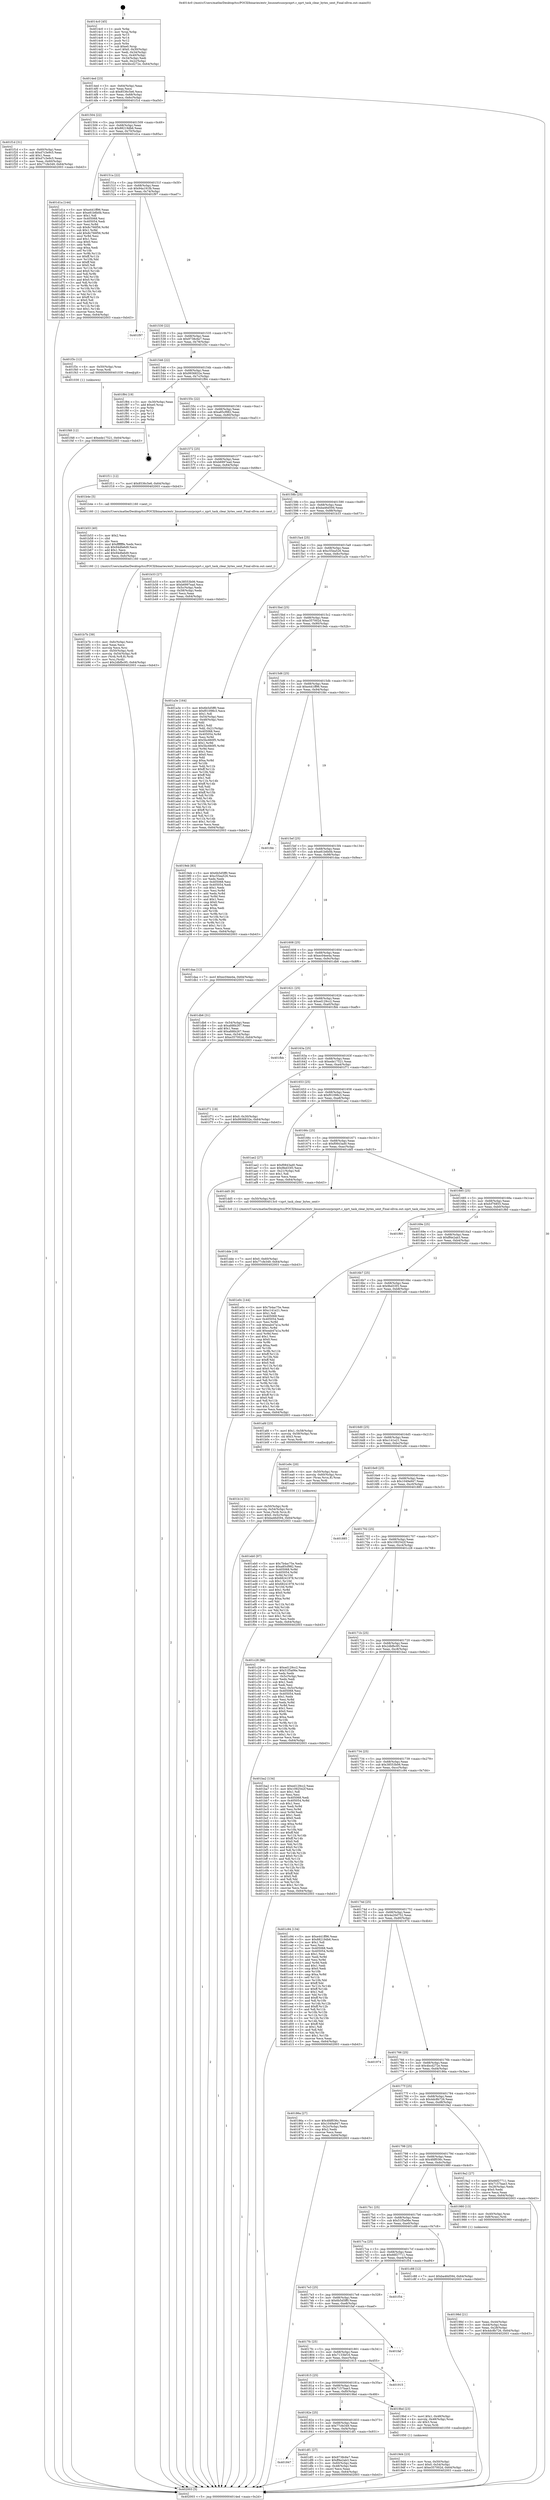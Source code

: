 digraph "0x4014c0" {
  label = "0x4014c0 (/mnt/c/Users/mathe/Desktop/tcc/POCII/binaries/extr_linuxnetsunrpcxprt.c_xprt_task_clear_bytes_sent_Final-ollvm.out::main(0))"
  labelloc = "t"
  node[shape=record]

  Entry [label="",width=0.3,height=0.3,shape=circle,fillcolor=black,style=filled]
  "0x4014ed" [label="{
     0x4014ed [23]\l
     | [instrs]\l
     &nbsp;&nbsp;0x4014ed \<+3\>: mov -0x64(%rbp),%eax\l
     &nbsp;&nbsp;0x4014f0 \<+2\>: mov %eax,%ecx\l
     &nbsp;&nbsp;0x4014f2 \<+6\>: sub $0x8536c5e6,%ecx\l
     &nbsp;&nbsp;0x4014f8 \<+3\>: mov %eax,-0x68(%rbp)\l
     &nbsp;&nbsp;0x4014fb \<+3\>: mov %ecx,-0x6c(%rbp)\l
     &nbsp;&nbsp;0x4014fe \<+6\>: je 0000000000401f1d \<main+0xa5d\>\l
  }"]
  "0x401f1d" [label="{
     0x401f1d [31]\l
     | [instrs]\l
     &nbsp;&nbsp;0x401f1d \<+3\>: mov -0x60(%rbp),%eax\l
     &nbsp;&nbsp;0x401f20 \<+5\>: sub $0xd7c3e9c5,%eax\l
     &nbsp;&nbsp;0x401f25 \<+3\>: add $0x1,%eax\l
     &nbsp;&nbsp;0x401f28 \<+5\>: add $0xd7c3e9c5,%eax\l
     &nbsp;&nbsp;0x401f2d \<+3\>: mov %eax,-0x60(%rbp)\l
     &nbsp;&nbsp;0x401f30 \<+7\>: movl $0x77cfe349,-0x64(%rbp)\l
     &nbsp;&nbsp;0x401f37 \<+5\>: jmp 0000000000402003 \<main+0xb43\>\l
  }"]
  "0x401504" [label="{
     0x401504 [22]\l
     | [instrs]\l
     &nbsp;&nbsp;0x401504 \<+5\>: jmp 0000000000401509 \<main+0x49\>\l
     &nbsp;&nbsp;0x401509 \<+3\>: mov -0x68(%rbp),%eax\l
     &nbsp;&nbsp;0x40150c \<+5\>: sub $0x88219db6,%eax\l
     &nbsp;&nbsp;0x401511 \<+3\>: mov %eax,-0x70(%rbp)\l
     &nbsp;&nbsp;0x401514 \<+6\>: je 0000000000401d1a \<main+0x85a\>\l
  }"]
  Exit [label="",width=0.3,height=0.3,shape=circle,fillcolor=black,style=filled,peripheries=2]
  "0x401d1a" [label="{
     0x401d1a [144]\l
     | [instrs]\l
     &nbsp;&nbsp;0x401d1a \<+5\>: mov $0xe441ff96,%eax\l
     &nbsp;&nbsp;0x401d1f \<+5\>: mov $0xe81b6b0b,%ecx\l
     &nbsp;&nbsp;0x401d24 \<+2\>: mov $0x1,%dl\l
     &nbsp;&nbsp;0x401d26 \<+7\>: mov 0x405068,%esi\l
     &nbsp;&nbsp;0x401d2d \<+7\>: mov 0x405054,%edi\l
     &nbsp;&nbsp;0x401d34 \<+3\>: mov %esi,%r8d\l
     &nbsp;&nbsp;0x401d37 \<+7\>: sub $0x8c766f56,%r8d\l
     &nbsp;&nbsp;0x401d3e \<+4\>: sub $0x1,%r8d\l
     &nbsp;&nbsp;0x401d42 \<+7\>: add $0x8c766f56,%r8d\l
     &nbsp;&nbsp;0x401d49 \<+4\>: imul %r8d,%esi\l
     &nbsp;&nbsp;0x401d4d \<+3\>: and $0x1,%esi\l
     &nbsp;&nbsp;0x401d50 \<+3\>: cmp $0x0,%esi\l
     &nbsp;&nbsp;0x401d53 \<+4\>: sete %r9b\l
     &nbsp;&nbsp;0x401d57 \<+3\>: cmp $0xa,%edi\l
     &nbsp;&nbsp;0x401d5a \<+4\>: setl %r10b\l
     &nbsp;&nbsp;0x401d5e \<+3\>: mov %r9b,%r11b\l
     &nbsp;&nbsp;0x401d61 \<+4\>: xor $0xff,%r11b\l
     &nbsp;&nbsp;0x401d65 \<+3\>: mov %r10b,%bl\l
     &nbsp;&nbsp;0x401d68 \<+3\>: xor $0xff,%bl\l
     &nbsp;&nbsp;0x401d6b \<+3\>: xor $0x0,%dl\l
     &nbsp;&nbsp;0x401d6e \<+3\>: mov %r11b,%r14b\l
     &nbsp;&nbsp;0x401d71 \<+4\>: and $0x0,%r14b\l
     &nbsp;&nbsp;0x401d75 \<+3\>: and %dl,%r9b\l
     &nbsp;&nbsp;0x401d78 \<+3\>: mov %bl,%r15b\l
     &nbsp;&nbsp;0x401d7b \<+4\>: and $0x0,%r15b\l
     &nbsp;&nbsp;0x401d7f \<+3\>: and %dl,%r10b\l
     &nbsp;&nbsp;0x401d82 \<+3\>: or %r9b,%r14b\l
     &nbsp;&nbsp;0x401d85 \<+3\>: or %r10b,%r15b\l
     &nbsp;&nbsp;0x401d88 \<+3\>: xor %r15b,%r14b\l
     &nbsp;&nbsp;0x401d8b \<+3\>: or %bl,%r11b\l
     &nbsp;&nbsp;0x401d8e \<+4\>: xor $0xff,%r11b\l
     &nbsp;&nbsp;0x401d92 \<+3\>: or $0x0,%dl\l
     &nbsp;&nbsp;0x401d95 \<+3\>: and %dl,%r11b\l
     &nbsp;&nbsp;0x401d98 \<+3\>: or %r11b,%r14b\l
     &nbsp;&nbsp;0x401d9b \<+4\>: test $0x1,%r14b\l
     &nbsp;&nbsp;0x401d9f \<+3\>: cmovne %ecx,%eax\l
     &nbsp;&nbsp;0x401da2 \<+3\>: mov %eax,-0x64(%rbp)\l
     &nbsp;&nbsp;0x401da5 \<+5\>: jmp 0000000000402003 \<main+0xb43\>\l
  }"]
  "0x40151a" [label="{
     0x40151a [22]\l
     | [instrs]\l
     &nbsp;&nbsp;0x40151a \<+5\>: jmp 000000000040151f \<main+0x5f\>\l
     &nbsp;&nbsp;0x40151f \<+3\>: mov -0x68(%rbp),%eax\l
     &nbsp;&nbsp;0x401522 \<+5\>: sub $0x94a191fb,%eax\l
     &nbsp;&nbsp;0x401527 \<+3\>: mov %eax,-0x74(%rbp)\l
     &nbsp;&nbsp;0x40152a \<+6\>: je 0000000000401f97 \<main+0xad7\>\l
  }"]
  "0x401f48" [label="{
     0x401f48 [12]\l
     | [instrs]\l
     &nbsp;&nbsp;0x401f48 \<+7\>: movl $0xede17521,-0x64(%rbp)\l
     &nbsp;&nbsp;0x401f4f \<+5\>: jmp 0000000000402003 \<main+0xb43\>\l
  }"]
  "0x401f97" [label="{
     0x401f97\l
  }", style=dashed]
  "0x401530" [label="{
     0x401530 [22]\l
     | [instrs]\l
     &nbsp;&nbsp;0x401530 \<+5\>: jmp 0000000000401535 \<main+0x75\>\l
     &nbsp;&nbsp;0x401535 \<+3\>: mov -0x68(%rbp),%eax\l
     &nbsp;&nbsp;0x401538 \<+5\>: sub $0x9738c6e7,%eax\l
     &nbsp;&nbsp;0x40153d \<+3\>: mov %eax,-0x78(%rbp)\l
     &nbsp;&nbsp;0x401540 \<+6\>: je 0000000000401f3c \<main+0xa7c\>\l
  }"]
  "0x401eb0" [label="{
     0x401eb0 [97]\l
     | [instrs]\l
     &nbsp;&nbsp;0x401eb0 \<+5\>: mov $0x7b4ac75e,%edx\l
     &nbsp;&nbsp;0x401eb5 \<+5\>: mov $0xa85cf982,%esi\l
     &nbsp;&nbsp;0x401eba \<+8\>: mov 0x405068,%r8d\l
     &nbsp;&nbsp;0x401ec2 \<+8\>: mov 0x405054,%r9d\l
     &nbsp;&nbsp;0x401eca \<+3\>: mov %r8d,%r10d\l
     &nbsp;&nbsp;0x401ecd \<+7\>: sub $0x68241978,%r10d\l
     &nbsp;&nbsp;0x401ed4 \<+4\>: sub $0x1,%r10d\l
     &nbsp;&nbsp;0x401ed8 \<+7\>: add $0x68241978,%r10d\l
     &nbsp;&nbsp;0x401edf \<+4\>: imul %r10d,%r8d\l
     &nbsp;&nbsp;0x401ee3 \<+4\>: and $0x1,%r8d\l
     &nbsp;&nbsp;0x401ee7 \<+4\>: cmp $0x0,%r8d\l
     &nbsp;&nbsp;0x401eeb \<+4\>: sete %r11b\l
     &nbsp;&nbsp;0x401eef \<+4\>: cmp $0xa,%r9d\l
     &nbsp;&nbsp;0x401ef3 \<+3\>: setl %bl\l
     &nbsp;&nbsp;0x401ef6 \<+3\>: mov %r11b,%r14b\l
     &nbsp;&nbsp;0x401ef9 \<+3\>: and %bl,%r14b\l
     &nbsp;&nbsp;0x401efc \<+3\>: xor %bl,%r11b\l
     &nbsp;&nbsp;0x401eff \<+3\>: or %r11b,%r14b\l
     &nbsp;&nbsp;0x401f02 \<+4\>: test $0x1,%r14b\l
     &nbsp;&nbsp;0x401f06 \<+3\>: cmovne %esi,%edx\l
     &nbsp;&nbsp;0x401f09 \<+3\>: mov %edx,-0x64(%rbp)\l
     &nbsp;&nbsp;0x401f0c \<+5\>: jmp 0000000000402003 \<main+0xb43\>\l
  }"]
  "0x401f3c" [label="{
     0x401f3c [12]\l
     | [instrs]\l
     &nbsp;&nbsp;0x401f3c \<+4\>: mov -0x50(%rbp),%rax\l
     &nbsp;&nbsp;0x401f40 \<+3\>: mov %rax,%rdi\l
     &nbsp;&nbsp;0x401f43 \<+5\>: call 0000000000401030 \<free@plt\>\l
     | [calls]\l
     &nbsp;&nbsp;0x401030 \{1\} (unknown)\l
  }"]
  "0x401546" [label="{
     0x401546 [22]\l
     | [instrs]\l
     &nbsp;&nbsp;0x401546 \<+5\>: jmp 000000000040154b \<main+0x8b\>\l
     &nbsp;&nbsp;0x40154b \<+3\>: mov -0x68(%rbp),%eax\l
     &nbsp;&nbsp;0x40154e \<+5\>: sub $0x9936832e,%eax\l
     &nbsp;&nbsp;0x401553 \<+3\>: mov %eax,-0x7c(%rbp)\l
     &nbsp;&nbsp;0x401556 \<+6\>: je 0000000000401f84 \<main+0xac4\>\l
  }"]
  "0x401847" [label="{
     0x401847\l
  }", style=dashed]
  "0x401f84" [label="{
     0x401f84 [19]\l
     | [instrs]\l
     &nbsp;&nbsp;0x401f84 \<+3\>: mov -0x30(%rbp),%eax\l
     &nbsp;&nbsp;0x401f87 \<+7\>: add $0xe0,%rsp\l
     &nbsp;&nbsp;0x401f8e \<+1\>: pop %rbx\l
     &nbsp;&nbsp;0x401f8f \<+2\>: pop %r12\l
     &nbsp;&nbsp;0x401f91 \<+2\>: pop %r14\l
     &nbsp;&nbsp;0x401f93 \<+2\>: pop %r15\l
     &nbsp;&nbsp;0x401f95 \<+1\>: pop %rbp\l
     &nbsp;&nbsp;0x401f96 \<+1\>: ret\l
  }"]
  "0x40155c" [label="{
     0x40155c [22]\l
     | [instrs]\l
     &nbsp;&nbsp;0x40155c \<+5\>: jmp 0000000000401561 \<main+0xa1\>\l
     &nbsp;&nbsp;0x401561 \<+3\>: mov -0x68(%rbp),%eax\l
     &nbsp;&nbsp;0x401564 \<+5\>: sub $0xa85cf982,%eax\l
     &nbsp;&nbsp;0x401569 \<+3\>: mov %eax,-0x80(%rbp)\l
     &nbsp;&nbsp;0x40156c \<+6\>: je 0000000000401f11 \<main+0xa51\>\l
  }"]
  "0x401df1" [label="{
     0x401df1 [27]\l
     | [instrs]\l
     &nbsp;&nbsp;0x401df1 \<+5\>: mov $0x9738c6e7,%eax\l
     &nbsp;&nbsp;0x401df6 \<+5\>: mov $0xff4e2ab3,%ecx\l
     &nbsp;&nbsp;0x401dfb \<+3\>: mov -0x60(%rbp),%edx\l
     &nbsp;&nbsp;0x401dfe \<+3\>: cmp -0x48(%rbp),%edx\l
     &nbsp;&nbsp;0x401e01 \<+3\>: cmovl %ecx,%eax\l
     &nbsp;&nbsp;0x401e04 \<+3\>: mov %eax,-0x64(%rbp)\l
     &nbsp;&nbsp;0x401e07 \<+5\>: jmp 0000000000402003 \<main+0xb43\>\l
  }"]
  "0x401f11" [label="{
     0x401f11 [12]\l
     | [instrs]\l
     &nbsp;&nbsp;0x401f11 \<+7\>: movl $0x8536c5e6,-0x64(%rbp)\l
     &nbsp;&nbsp;0x401f18 \<+5\>: jmp 0000000000402003 \<main+0xb43\>\l
  }"]
  "0x401572" [label="{
     0x401572 [25]\l
     | [instrs]\l
     &nbsp;&nbsp;0x401572 \<+5\>: jmp 0000000000401577 \<main+0xb7\>\l
     &nbsp;&nbsp;0x401577 \<+3\>: mov -0x68(%rbp),%eax\l
     &nbsp;&nbsp;0x40157a \<+5\>: sub $0xb6997ead,%eax\l
     &nbsp;&nbsp;0x40157f \<+6\>: mov %eax,-0x84(%rbp)\l
     &nbsp;&nbsp;0x401585 \<+6\>: je 0000000000401b4e \<main+0x68e\>\l
  }"]
  "0x401dde" [label="{
     0x401dde [19]\l
     | [instrs]\l
     &nbsp;&nbsp;0x401dde \<+7\>: movl $0x0,-0x60(%rbp)\l
     &nbsp;&nbsp;0x401de5 \<+7\>: movl $0x77cfe349,-0x64(%rbp)\l
     &nbsp;&nbsp;0x401dec \<+5\>: jmp 0000000000402003 \<main+0xb43\>\l
  }"]
  "0x401b4e" [label="{
     0x401b4e [5]\l
     | [instrs]\l
     &nbsp;&nbsp;0x401b4e \<+5\>: call 0000000000401160 \<next_i\>\l
     | [calls]\l
     &nbsp;&nbsp;0x401160 \{1\} (/mnt/c/Users/mathe/Desktop/tcc/POCII/binaries/extr_linuxnetsunrpcxprt.c_xprt_task_clear_bytes_sent_Final-ollvm.out::next_i)\l
  }"]
  "0x40158b" [label="{
     0x40158b [25]\l
     | [instrs]\l
     &nbsp;&nbsp;0x40158b \<+5\>: jmp 0000000000401590 \<main+0xd0\>\l
     &nbsp;&nbsp;0x401590 \<+3\>: mov -0x68(%rbp),%eax\l
     &nbsp;&nbsp;0x401593 \<+5\>: sub $0xba46d594,%eax\l
     &nbsp;&nbsp;0x401598 \<+6\>: mov %eax,-0x88(%rbp)\l
     &nbsp;&nbsp;0x40159e \<+6\>: je 0000000000401b33 \<main+0x673\>\l
  }"]
  "0x401b7b" [label="{
     0x401b7b [39]\l
     | [instrs]\l
     &nbsp;&nbsp;0x401b7b \<+6\>: mov -0xfc(%rbp),%ecx\l
     &nbsp;&nbsp;0x401b81 \<+3\>: imul %eax,%ecx\l
     &nbsp;&nbsp;0x401b84 \<+3\>: movslq %ecx,%rsi\l
     &nbsp;&nbsp;0x401b87 \<+4\>: mov -0x50(%rbp),%rdi\l
     &nbsp;&nbsp;0x401b8b \<+4\>: movslq -0x54(%rbp),%r8\l
     &nbsp;&nbsp;0x401b8f \<+4\>: mov (%rdi,%r8,8),%rdi\l
     &nbsp;&nbsp;0x401b93 \<+3\>: mov %rsi,(%rdi)\l
     &nbsp;&nbsp;0x401b96 \<+7\>: movl $0x2dbfbc95,-0x64(%rbp)\l
     &nbsp;&nbsp;0x401b9d \<+5\>: jmp 0000000000402003 \<main+0xb43\>\l
  }"]
  "0x401b33" [label="{
     0x401b33 [27]\l
     | [instrs]\l
     &nbsp;&nbsp;0x401b33 \<+5\>: mov $0x38553b06,%eax\l
     &nbsp;&nbsp;0x401b38 \<+5\>: mov $0xb6997ead,%ecx\l
     &nbsp;&nbsp;0x401b3d \<+3\>: mov -0x5c(%rbp),%edx\l
     &nbsp;&nbsp;0x401b40 \<+3\>: cmp -0x58(%rbp),%edx\l
     &nbsp;&nbsp;0x401b43 \<+3\>: cmovl %ecx,%eax\l
     &nbsp;&nbsp;0x401b46 \<+3\>: mov %eax,-0x64(%rbp)\l
     &nbsp;&nbsp;0x401b49 \<+5\>: jmp 0000000000402003 \<main+0xb43\>\l
  }"]
  "0x4015a4" [label="{
     0x4015a4 [25]\l
     | [instrs]\l
     &nbsp;&nbsp;0x4015a4 \<+5\>: jmp 00000000004015a9 \<main+0xe9\>\l
     &nbsp;&nbsp;0x4015a9 \<+3\>: mov -0x68(%rbp),%eax\l
     &nbsp;&nbsp;0x4015ac \<+5\>: sub $0xc55ea526,%eax\l
     &nbsp;&nbsp;0x4015b1 \<+6\>: mov %eax,-0x8c(%rbp)\l
     &nbsp;&nbsp;0x4015b7 \<+6\>: je 0000000000401a3e \<main+0x57e\>\l
  }"]
  "0x401b53" [label="{
     0x401b53 [40]\l
     | [instrs]\l
     &nbsp;&nbsp;0x401b53 \<+5\>: mov $0x2,%ecx\l
     &nbsp;&nbsp;0x401b58 \<+1\>: cltd\l
     &nbsp;&nbsp;0x401b59 \<+2\>: idiv %ecx\l
     &nbsp;&nbsp;0x401b5b \<+6\>: imul $0xfffffffe,%edx,%ecx\l
     &nbsp;&nbsp;0x401b61 \<+6\>: sub $0x94dfa6d9,%ecx\l
     &nbsp;&nbsp;0x401b67 \<+3\>: add $0x1,%ecx\l
     &nbsp;&nbsp;0x401b6a \<+6\>: add $0x94dfa6d9,%ecx\l
     &nbsp;&nbsp;0x401b70 \<+6\>: mov %ecx,-0xfc(%rbp)\l
     &nbsp;&nbsp;0x401b76 \<+5\>: call 0000000000401160 \<next_i\>\l
     | [calls]\l
     &nbsp;&nbsp;0x401160 \{1\} (/mnt/c/Users/mathe/Desktop/tcc/POCII/binaries/extr_linuxnetsunrpcxprt.c_xprt_task_clear_bytes_sent_Final-ollvm.out::next_i)\l
  }"]
  "0x401a3e" [label="{
     0x401a3e [164]\l
     | [instrs]\l
     &nbsp;&nbsp;0x401a3e \<+5\>: mov $0x6b5d5ff0,%eax\l
     &nbsp;&nbsp;0x401a43 \<+5\>: mov $0xf01098c3,%ecx\l
     &nbsp;&nbsp;0x401a48 \<+2\>: mov $0x1,%dl\l
     &nbsp;&nbsp;0x401a4a \<+3\>: mov -0x54(%rbp),%esi\l
     &nbsp;&nbsp;0x401a4d \<+3\>: cmp -0x48(%rbp),%esi\l
     &nbsp;&nbsp;0x401a50 \<+4\>: setl %dil\l
     &nbsp;&nbsp;0x401a54 \<+4\>: and $0x1,%dil\l
     &nbsp;&nbsp;0x401a58 \<+4\>: mov %dil,-0x21(%rbp)\l
     &nbsp;&nbsp;0x401a5c \<+7\>: mov 0x405068,%esi\l
     &nbsp;&nbsp;0x401a63 \<+8\>: mov 0x405054,%r8d\l
     &nbsp;&nbsp;0x401a6b \<+3\>: mov %esi,%r9d\l
     &nbsp;&nbsp;0x401a6e \<+7\>: add $0x5bc660f5,%r9d\l
     &nbsp;&nbsp;0x401a75 \<+4\>: sub $0x1,%r9d\l
     &nbsp;&nbsp;0x401a79 \<+7\>: sub $0x5bc660f5,%r9d\l
     &nbsp;&nbsp;0x401a80 \<+4\>: imul %r9d,%esi\l
     &nbsp;&nbsp;0x401a84 \<+3\>: and $0x1,%esi\l
     &nbsp;&nbsp;0x401a87 \<+3\>: cmp $0x0,%esi\l
     &nbsp;&nbsp;0x401a8a \<+4\>: sete %dil\l
     &nbsp;&nbsp;0x401a8e \<+4\>: cmp $0xa,%r8d\l
     &nbsp;&nbsp;0x401a92 \<+4\>: setl %r10b\l
     &nbsp;&nbsp;0x401a96 \<+3\>: mov %dil,%r11b\l
     &nbsp;&nbsp;0x401a99 \<+4\>: xor $0xff,%r11b\l
     &nbsp;&nbsp;0x401a9d \<+3\>: mov %r10b,%bl\l
     &nbsp;&nbsp;0x401aa0 \<+3\>: xor $0xff,%bl\l
     &nbsp;&nbsp;0x401aa3 \<+3\>: xor $0x1,%dl\l
     &nbsp;&nbsp;0x401aa6 \<+3\>: mov %r11b,%r14b\l
     &nbsp;&nbsp;0x401aa9 \<+4\>: and $0xff,%r14b\l
     &nbsp;&nbsp;0x401aad \<+3\>: and %dl,%dil\l
     &nbsp;&nbsp;0x401ab0 \<+3\>: mov %bl,%r15b\l
     &nbsp;&nbsp;0x401ab3 \<+4\>: and $0xff,%r15b\l
     &nbsp;&nbsp;0x401ab7 \<+3\>: and %dl,%r10b\l
     &nbsp;&nbsp;0x401aba \<+3\>: or %dil,%r14b\l
     &nbsp;&nbsp;0x401abd \<+3\>: or %r10b,%r15b\l
     &nbsp;&nbsp;0x401ac0 \<+3\>: xor %r15b,%r14b\l
     &nbsp;&nbsp;0x401ac3 \<+3\>: or %bl,%r11b\l
     &nbsp;&nbsp;0x401ac6 \<+4\>: xor $0xff,%r11b\l
     &nbsp;&nbsp;0x401aca \<+3\>: or $0x1,%dl\l
     &nbsp;&nbsp;0x401acd \<+3\>: and %dl,%r11b\l
     &nbsp;&nbsp;0x401ad0 \<+3\>: or %r11b,%r14b\l
     &nbsp;&nbsp;0x401ad3 \<+4\>: test $0x1,%r14b\l
     &nbsp;&nbsp;0x401ad7 \<+3\>: cmovne %ecx,%eax\l
     &nbsp;&nbsp;0x401ada \<+3\>: mov %eax,-0x64(%rbp)\l
     &nbsp;&nbsp;0x401add \<+5\>: jmp 0000000000402003 \<main+0xb43\>\l
  }"]
  "0x4015bd" [label="{
     0x4015bd [25]\l
     | [instrs]\l
     &nbsp;&nbsp;0x4015bd \<+5\>: jmp 00000000004015c2 \<main+0x102\>\l
     &nbsp;&nbsp;0x4015c2 \<+3\>: mov -0x68(%rbp),%eax\l
     &nbsp;&nbsp;0x4015c5 \<+5\>: sub $0xe357002d,%eax\l
     &nbsp;&nbsp;0x4015ca \<+6\>: mov %eax,-0x90(%rbp)\l
     &nbsp;&nbsp;0x4015d0 \<+6\>: je 00000000004019eb \<main+0x52b\>\l
  }"]
  "0x401b14" [label="{
     0x401b14 [31]\l
     | [instrs]\l
     &nbsp;&nbsp;0x401b14 \<+4\>: mov -0x50(%rbp),%rdi\l
     &nbsp;&nbsp;0x401b18 \<+4\>: movslq -0x54(%rbp),%rcx\l
     &nbsp;&nbsp;0x401b1c \<+4\>: mov %rax,(%rdi,%rcx,8)\l
     &nbsp;&nbsp;0x401b20 \<+7\>: movl $0x0,-0x5c(%rbp)\l
     &nbsp;&nbsp;0x401b27 \<+7\>: movl $0xba46d594,-0x64(%rbp)\l
     &nbsp;&nbsp;0x401b2e \<+5\>: jmp 0000000000402003 \<main+0xb43\>\l
  }"]
  "0x4019eb" [label="{
     0x4019eb [83]\l
     | [instrs]\l
     &nbsp;&nbsp;0x4019eb \<+5\>: mov $0x6b5d5ff0,%eax\l
     &nbsp;&nbsp;0x4019f0 \<+5\>: mov $0xc55ea526,%ecx\l
     &nbsp;&nbsp;0x4019f5 \<+2\>: xor %edx,%edx\l
     &nbsp;&nbsp;0x4019f7 \<+7\>: mov 0x405068,%esi\l
     &nbsp;&nbsp;0x4019fe \<+7\>: mov 0x405054,%edi\l
     &nbsp;&nbsp;0x401a05 \<+3\>: sub $0x1,%edx\l
     &nbsp;&nbsp;0x401a08 \<+3\>: mov %esi,%r8d\l
     &nbsp;&nbsp;0x401a0b \<+3\>: add %edx,%r8d\l
     &nbsp;&nbsp;0x401a0e \<+4\>: imul %r8d,%esi\l
     &nbsp;&nbsp;0x401a12 \<+3\>: and $0x1,%esi\l
     &nbsp;&nbsp;0x401a15 \<+3\>: cmp $0x0,%esi\l
     &nbsp;&nbsp;0x401a18 \<+4\>: sete %r9b\l
     &nbsp;&nbsp;0x401a1c \<+3\>: cmp $0xa,%edi\l
     &nbsp;&nbsp;0x401a1f \<+4\>: setl %r10b\l
     &nbsp;&nbsp;0x401a23 \<+3\>: mov %r9b,%r11b\l
     &nbsp;&nbsp;0x401a26 \<+3\>: and %r10b,%r11b\l
     &nbsp;&nbsp;0x401a29 \<+3\>: xor %r10b,%r9b\l
     &nbsp;&nbsp;0x401a2c \<+3\>: or %r9b,%r11b\l
     &nbsp;&nbsp;0x401a2f \<+4\>: test $0x1,%r11b\l
     &nbsp;&nbsp;0x401a33 \<+3\>: cmovne %ecx,%eax\l
     &nbsp;&nbsp;0x401a36 \<+3\>: mov %eax,-0x64(%rbp)\l
     &nbsp;&nbsp;0x401a39 \<+5\>: jmp 0000000000402003 \<main+0xb43\>\l
  }"]
  "0x4015d6" [label="{
     0x4015d6 [25]\l
     | [instrs]\l
     &nbsp;&nbsp;0x4015d6 \<+5\>: jmp 00000000004015db \<main+0x11b\>\l
     &nbsp;&nbsp;0x4015db \<+3\>: mov -0x68(%rbp),%eax\l
     &nbsp;&nbsp;0x4015de \<+5\>: sub $0xe441ff96,%eax\l
     &nbsp;&nbsp;0x4015e3 \<+6\>: mov %eax,-0x94(%rbp)\l
     &nbsp;&nbsp;0x4015e9 \<+6\>: je 0000000000401fdc \<main+0xb1c\>\l
  }"]
  "0x4019d4" [label="{
     0x4019d4 [23]\l
     | [instrs]\l
     &nbsp;&nbsp;0x4019d4 \<+4\>: mov %rax,-0x50(%rbp)\l
     &nbsp;&nbsp;0x4019d8 \<+7\>: movl $0x0,-0x54(%rbp)\l
     &nbsp;&nbsp;0x4019df \<+7\>: movl $0xe357002d,-0x64(%rbp)\l
     &nbsp;&nbsp;0x4019e6 \<+5\>: jmp 0000000000402003 \<main+0xb43\>\l
  }"]
  "0x401fdc" [label="{
     0x401fdc\l
  }", style=dashed]
  "0x4015ef" [label="{
     0x4015ef [25]\l
     | [instrs]\l
     &nbsp;&nbsp;0x4015ef \<+5\>: jmp 00000000004015f4 \<main+0x134\>\l
     &nbsp;&nbsp;0x4015f4 \<+3\>: mov -0x68(%rbp),%eax\l
     &nbsp;&nbsp;0x4015f7 \<+5\>: sub $0xe81b6b0b,%eax\l
     &nbsp;&nbsp;0x4015fc \<+6\>: mov %eax,-0x98(%rbp)\l
     &nbsp;&nbsp;0x401602 \<+6\>: je 0000000000401daa \<main+0x8ea\>\l
  }"]
  "0x40182e" [label="{
     0x40182e [25]\l
     | [instrs]\l
     &nbsp;&nbsp;0x40182e \<+5\>: jmp 0000000000401833 \<main+0x373\>\l
     &nbsp;&nbsp;0x401833 \<+3\>: mov -0x68(%rbp),%eax\l
     &nbsp;&nbsp;0x401836 \<+5\>: sub $0x77cfe349,%eax\l
     &nbsp;&nbsp;0x40183b \<+6\>: mov %eax,-0xf4(%rbp)\l
     &nbsp;&nbsp;0x401841 \<+6\>: je 0000000000401df1 \<main+0x931\>\l
  }"]
  "0x401daa" [label="{
     0x401daa [12]\l
     | [instrs]\l
     &nbsp;&nbsp;0x401daa \<+7\>: movl $0xec04ee4a,-0x64(%rbp)\l
     &nbsp;&nbsp;0x401db1 \<+5\>: jmp 0000000000402003 \<main+0xb43\>\l
  }"]
  "0x401608" [label="{
     0x401608 [25]\l
     | [instrs]\l
     &nbsp;&nbsp;0x401608 \<+5\>: jmp 000000000040160d \<main+0x14d\>\l
     &nbsp;&nbsp;0x40160d \<+3\>: mov -0x68(%rbp),%eax\l
     &nbsp;&nbsp;0x401610 \<+5\>: sub $0xec04ee4a,%eax\l
     &nbsp;&nbsp;0x401615 \<+6\>: mov %eax,-0x9c(%rbp)\l
     &nbsp;&nbsp;0x40161b \<+6\>: je 0000000000401db6 \<main+0x8f6\>\l
  }"]
  "0x4019bd" [label="{
     0x4019bd [23]\l
     | [instrs]\l
     &nbsp;&nbsp;0x4019bd \<+7\>: movl $0x1,-0x48(%rbp)\l
     &nbsp;&nbsp;0x4019c4 \<+4\>: movslq -0x48(%rbp),%rax\l
     &nbsp;&nbsp;0x4019c8 \<+4\>: shl $0x3,%rax\l
     &nbsp;&nbsp;0x4019cc \<+3\>: mov %rax,%rdi\l
     &nbsp;&nbsp;0x4019cf \<+5\>: call 0000000000401050 \<malloc@plt\>\l
     | [calls]\l
     &nbsp;&nbsp;0x401050 \{1\} (unknown)\l
  }"]
  "0x401db6" [label="{
     0x401db6 [31]\l
     | [instrs]\l
     &nbsp;&nbsp;0x401db6 \<+3\>: mov -0x54(%rbp),%eax\l
     &nbsp;&nbsp;0x401db9 \<+5\>: sub $0xafd6b267,%eax\l
     &nbsp;&nbsp;0x401dbe \<+3\>: add $0x1,%eax\l
     &nbsp;&nbsp;0x401dc1 \<+5\>: add $0xafd6b267,%eax\l
     &nbsp;&nbsp;0x401dc6 \<+3\>: mov %eax,-0x54(%rbp)\l
     &nbsp;&nbsp;0x401dc9 \<+7\>: movl $0xe357002d,-0x64(%rbp)\l
     &nbsp;&nbsp;0x401dd0 \<+5\>: jmp 0000000000402003 \<main+0xb43\>\l
  }"]
  "0x401621" [label="{
     0x401621 [25]\l
     | [instrs]\l
     &nbsp;&nbsp;0x401621 \<+5\>: jmp 0000000000401626 \<main+0x166\>\l
     &nbsp;&nbsp;0x401626 \<+3\>: mov -0x68(%rbp),%eax\l
     &nbsp;&nbsp;0x401629 \<+5\>: sub $0xed129cc2,%eax\l
     &nbsp;&nbsp;0x40162e \<+6\>: mov %eax,-0xa0(%rbp)\l
     &nbsp;&nbsp;0x401634 \<+6\>: je 0000000000401fbb \<main+0xafb\>\l
  }"]
  "0x401815" [label="{
     0x401815 [25]\l
     | [instrs]\l
     &nbsp;&nbsp;0x401815 \<+5\>: jmp 000000000040181a \<main+0x35a\>\l
     &nbsp;&nbsp;0x40181a \<+3\>: mov -0x68(%rbp),%eax\l
     &nbsp;&nbsp;0x40181d \<+5\>: sub $0x7157bae3,%eax\l
     &nbsp;&nbsp;0x401822 \<+6\>: mov %eax,-0xf0(%rbp)\l
     &nbsp;&nbsp;0x401828 \<+6\>: je 00000000004019bd \<main+0x4fd\>\l
  }"]
  "0x401fbb" [label="{
     0x401fbb\l
  }", style=dashed]
  "0x40163a" [label="{
     0x40163a [25]\l
     | [instrs]\l
     &nbsp;&nbsp;0x40163a \<+5\>: jmp 000000000040163f \<main+0x17f\>\l
     &nbsp;&nbsp;0x40163f \<+3\>: mov -0x68(%rbp),%eax\l
     &nbsp;&nbsp;0x401642 \<+5\>: sub $0xede17521,%eax\l
     &nbsp;&nbsp;0x401647 \<+6\>: mov %eax,-0xa4(%rbp)\l
     &nbsp;&nbsp;0x40164d \<+6\>: je 0000000000401f71 \<main+0xab1\>\l
  }"]
  "0x401915" [label="{
     0x401915\l
  }", style=dashed]
  "0x401f71" [label="{
     0x401f71 [19]\l
     | [instrs]\l
     &nbsp;&nbsp;0x401f71 \<+7\>: movl $0x0,-0x30(%rbp)\l
     &nbsp;&nbsp;0x401f78 \<+7\>: movl $0x9936832e,-0x64(%rbp)\l
     &nbsp;&nbsp;0x401f7f \<+5\>: jmp 0000000000402003 \<main+0xb43\>\l
  }"]
  "0x401653" [label="{
     0x401653 [25]\l
     | [instrs]\l
     &nbsp;&nbsp;0x401653 \<+5\>: jmp 0000000000401658 \<main+0x198\>\l
     &nbsp;&nbsp;0x401658 \<+3\>: mov -0x68(%rbp),%eax\l
     &nbsp;&nbsp;0x40165b \<+5\>: sub $0xf01098c3,%eax\l
     &nbsp;&nbsp;0x401660 \<+6\>: mov %eax,-0xa8(%rbp)\l
     &nbsp;&nbsp;0x401666 \<+6\>: je 0000000000401ae2 \<main+0x622\>\l
  }"]
  "0x4017fc" [label="{
     0x4017fc [25]\l
     | [instrs]\l
     &nbsp;&nbsp;0x4017fc \<+5\>: jmp 0000000000401801 \<main+0x341\>\l
     &nbsp;&nbsp;0x401801 \<+3\>: mov -0x68(%rbp),%eax\l
     &nbsp;&nbsp;0x401804 \<+5\>: sub $0x7133bf16,%eax\l
     &nbsp;&nbsp;0x401809 \<+6\>: mov %eax,-0xec(%rbp)\l
     &nbsp;&nbsp;0x40180f \<+6\>: je 0000000000401915 \<main+0x455\>\l
  }"]
  "0x401ae2" [label="{
     0x401ae2 [27]\l
     | [instrs]\l
     &nbsp;&nbsp;0x401ae2 \<+5\>: mov $0xf0843ad0,%eax\l
     &nbsp;&nbsp;0x401ae7 \<+5\>: mov $0x9bd33f3,%ecx\l
     &nbsp;&nbsp;0x401aec \<+3\>: mov -0x21(%rbp),%dl\l
     &nbsp;&nbsp;0x401aef \<+3\>: test $0x1,%dl\l
     &nbsp;&nbsp;0x401af2 \<+3\>: cmovne %ecx,%eax\l
     &nbsp;&nbsp;0x401af5 \<+3\>: mov %eax,-0x64(%rbp)\l
     &nbsp;&nbsp;0x401af8 \<+5\>: jmp 0000000000402003 \<main+0xb43\>\l
  }"]
  "0x40166c" [label="{
     0x40166c [25]\l
     | [instrs]\l
     &nbsp;&nbsp;0x40166c \<+5\>: jmp 0000000000401671 \<main+0x1b1\>\l
     &nbsp;&nbsp;0x401671 \<+3\>: mov -0x68(%rbp),%eax\l
     &nbsp;&nbsp;0x401674 \<+5\>: sub $0xf0843ad0,%eax\l
     &nbsp;&nbsp;0x401679 \<+6\>: mov %eax,-0xac(%rbp)\l
     &nbsp;&nbsp;0x40167f \<+6\>: je 0000000000401dd5 \<main+0x915\>\l
  }"]
  "0x401faf" [label="{
     0x401faf\l
  }", style=dashed]
  "0x401dd5" [label="{
     0x401dd5 [9]\l
     | [instrs]\l
     &nbsp;&nbsp;0x401dd5 \<+4\>: mov -0x50(%rbp),%rdi\l
     &nbsp;&nbsp;0x401dd9 \<+5\>: call 00000000004013c0 \<xprt_task_clear_bytes_sent\>\l
     | [calls]\l
     &nbsp;&nbsp;0x4013c0 \{1\} (/mnt/c/Users/mathe/Desktop/tcc/POCII/binaries/extr_linuxnetsunrpcxprt.c_xprt_task_clear_bytes_sent_Final-ollvm.out::xprt_task_clear_bytes_sent)\l
  }"]
  "0x401685" [label="{
     0x401685 [25]\l
     | [instrs]\l
     &nbsp;&nbsp;0x401685 \<+5\>: jmp 000000000040168a \<main+0x1ca\>\l
     &nbsp;&nbsp;0x40168a \<+3\>: mov -0x68(%rbp),%eax\l
     &nbsp;&nbsp;0x40168d \<+5\>: sub $0xfcf76855,%eax\l
     &nbsp;&nbsp;0x401692 \<+6\>: mov %eax,-0xb0(%rbp)\l
     &nbsp;&nbsp;0x401698 \<+6\>: je 0000000000401f60 \<main+0xaa0\>\l
  }"]
  "0x4017e3" [label="{
     0x4017e3 [25]\l
     | [instrs]\l
     &nbsp;&nbsp;0x4017e3 \<+5\>: jmp 00000000004017e8 \<main+0x328\>\l
     &nbsp;&nbsp;0x4017e8 \<+3\>: mov -0x68(%rbp),%eax\l
     &nbsp;&nbsp;0x4017eb \<+5\>: sub $0x6b5d5ff0,%eax\l
     &nbsp;&nbsp;0x4017f0 \<+6\>: mov %eax,-0xe8(%rbp)\l
     &nbsp;&nbsp;0x4017f6 \<+6\>: je 0000000000401faf \<main+0xaef\>\l
  }"]
  "0x401f60" [label="{
     0x401f60\l
  }", style=dashed]
  "0x40169e" [label="{
     0x40169e [25]\l
     | [instrs]\l
     &nbsp;&nbsp;0x40169e \<+5\>: jmp 00000000004016a3 \<main+0x1e3\>\l
     &nbsp;&nbsp;0x4016a3 \<+3\>: mov -0x68(%rbp),%eax\l
     &nbsp;&nbsp;0x4016a6 \<+5\>: sub $0xff4e2ab3,%eax\l
     &nbsp;&nbsp;0x4016ab \<+6\>: mov %eax,-0xb4(%rbp)\l
     &nbsp;&nbsp;0x4016b1 \<+6\>: je 0000000000401e0c \<main+0x94c\>\l
  }"]
  "0x401f54" [label="{
     0x401f54\l
  }", style=dashed]
  "0x401e0c" [label="{
     0x401e0c [144]\l
     | [instrs]\l
     &nbsp;&nbsp;0x401e0c \<+5\>: mov $0x7b4ac75e,%eax\l
     &nbsp;&nbsp;0x401e11 \<+5\>: mov $0xc141e21,%ecx\l
     &nbsp;&nbsp;0x401e16 \<+2\>: mov $0x1,%dl\l
     &nbsp;&nbsp;0x401e18 \<+7\>: mov 0x405068,%esi\l
     &nbsp;&nbsp;0x401e1f \<+7\>: mov 0x405054,%edi\l
     &nbsp;&nbsp;0x401e26 \<+3\>: mov %esi,%r8d\l
     &nbsp;&nbsp;0x401e29 \<+7\>: sub $0xeab47a1a,%r8d\l
     &nbsp;&nbsp;0x401e30 \<+4\>: sub $0x1,%r8d\l
     &nbsp;&nbsp;0x401e34 \<+7\>: add $0xeab47a1a,%r8d\l
     &nbsp;&nbsp;0x401e3b \<+4\>: imul %r8d,%esi\l
     &nbsp;&nbsp;0x401e3f \<+3\>: and $0x1,%esi\l
     &nbsp;&nbsp;0x401e42 \<+3\>: cmp $0x0,%esi\l
     &nbsp;&nbsp;0x401e45 \<+4\>: sete %r9b\l
     &nbsp;&nbsp;0x401e49 \<+3\>: cmp $0xa,%edi\l
     &nbsp;&nbsp;0x401e4c \<+4\>: setl %r10b\l
     &nbsp;&nbsp;0x401e50 \<+3\>: mov %r9b,%r11b\l
     &nbsp;&nbsp;0x401e53 \<+4\>: xor $0xff,%r11b\l
     &nbsp;&nbsp;0x401e57 \<+3\>: mov %r10b,%bl\l
     &nbsp;&nbsp;0x401e5a \<+3\>: xor $0xff,%bl\l
     &nbsp;&nbsp;0x401e5d \<+3\>: xor $0x0,%dl\l
     &nbsp;&nbsp;0x401e60 \<+3\>: mov %r11b,%r14b\l
     &nbsp;&nbsp;0x401e63 \<+4\>: and $0x0,%r14b\l
     &nbsp;&nbsp;0x401e67 \<+3\>: and %dl,%r9b\l
     &nbsp;&nbsp;0x401e6a \<+3\>: mov %bl,%r15b\l
     &nbsp;&nbsp;0x401e6d \<+4\>: and $0x0,%r15b\l
     &nbsp;&nbsp;0x401e71 \<+3\>: and %dl,%r10b\l
     &nbsp;&nbsp;0x401e74 \<+3\>: or %r9b,%r14b\l
     &nbsp;&nbsp;0x401e77 \<+3\>: or %r10b,%r15b\l
     &nbsp;&nbsp;0x401e7a \<+3\>: xor %r15b,%r14b\l
     &nbsp;&nbsp;0x401e7d \<+3\>: or %bl,%r11b\l
     &nbsp;&nbsp;0x401e80 \<+4\>: xor $0xff,%r11b\l
     &nbsp;&nbsp;0x401e84 \<+3\>: or $0x0,%dl\l
     &nbsp;&nbsp;0x401e87 \<+3\>: and %dl,%r11b\l
     &nbsp;&nbsp;0x401e8a \<+3\>: or %r11b,%r14b\l
     &nbsp;&nbsp;0x401e8d \<+4\>: test $0x1,%r14b\l
     &nbsp;&nbsp;0x401e91 \<+3\>: cmovne %ecx,%eax\l
     &nbsp;&nbsp;0x401e94 \<+3\>: mov %eax,-0x64(%rbp)\l
     &nbsp;&nbsp;0x401e97 \<+5\>: jmp 0000000000402003 \<main+0xb43\>\l
  }"]
  "0x4016b7" [label="{
     0x4016b7 [25]\l
     | [instrs]\l
     &nbsp;&nbsp;0x4016b7 \<+5\>: jmp 00000000004016bc \<main+0x1fc\>\l
     &nbsp;&nbsp;0x4016bc \<+3\>: mov -0x68(%rbp),%eax\l
     &nbsp;&nbsp;0x4016bf \<+5\>: sub $0x9bd33f3,%eax\l
     &nbsp;&nbsp;0x4016c4 \<+6\>: mov %eax,-0xb8(%rbp)\l
     &nbsp;&nbsp;0x4016ca \<+6\>: je 0000000000401afd \<main+0x63d\>\l
  }"]
  "0x4017ca" [label="{
     0x4017ca [25]\l
     | [instrs]\l
     &nbsp;&nbsp;0x4017ca \<+5\>: jmp 00000000004017cf \<main+0x30f\>\l
     &nbsp;&nbsp;0x4017cf \<+3\>: mov -0x68(%rbp),%eax\l
     &nbsp;&nbsp;0x4017d2 \<+5\>: sub $0x66f27711,%eax\l
     &nbsp;&nbsp;0x4017d7 \<+6\>: mov %eax,-0xe4(%rbp)\l
     &nbsp;&nbsp;0x4017dd \<+6\>: je 0000000000401f54 \<main+0xa94\>\l
  }"]
  "0x401afd" [label="{
     0x401afd [23]\l
     | [instrs]\l
     &nbsp;&nbsp;0x401afd \<+7\>: movl $0x1,-0x58(%rbp)\l
     &nbsp;&nbsp;0x401b04 \<+4\>: movslq -0x58(%rbp),%rax\l
     &nbsp;&nbsp;0x401b08 \<+4\>: shl $0x3,%rax\l
     &nbsp;&nbsp;0x401b0c \<+3\>: mov %rax,%rdi\l
     &nbsp;&nbsp;0x401b0f \<+5\>: call 0000000000401050 \<malloc@plt\>\l
     | [calls]\l
     &nbsp;&nbsp;0x401050 \{1\} (unknown)\l
  }"]
  "0x4016d0" [label="{
     0x4016d0 [25]\l
     | [instrs]\l
     &nbsp;&nbsp;0x4016d0 \<+5\>: jmp 00000000004016d5 \<main+0x215\>\l
     &nbsp;&nbsp;0x4016d5 \<+3\>: mov -0x68(%rbp),%eax\l
     &nbsp;&nbsp;0x4016d8 \<+5\>: sub $0xc141e21,%eax\l
     &nbsp;&nbsp;0x4016dd \<+6\>: mov %eax,-0xbc(%rbp)\l
     &nbsp;&nbsp;0x4016e3 \<+6\>: je 0000000000401e9c \<main+0x9dc\>\l
  }"]
  "0x401c88" [label="{
     0x401c88 [12]\l
     | [instrs]\l
     &nbsp;&nbsp;0x401c88 \<+7\>: movl $0xba46d594,-0x64(%rbp)\l
     &nbsp;&nbsp;0x401c8f \<+5\>: jmp 0000000000402003 \<main+0xb43\>\l
  }"]
  "0x401e9c" [label="{
     0x401e9c [20]\l
     | [instrs]\l
     &nbsp;&nbsp;0x401e9c \<+4\>: mov -0x50(%rbp),%rax\l
     &nbsp;&nbsp;0x401ea0 \<+4\>: movslq -0x60(%rbp),%rcx\l
     &nbsp;&nbsp;0x401ea4 \<+4\>: mov (%rax,%rcx,8),%rax\l
     &nbsp;&nbsp;0x401ea8 \<+3\>: mov %rax,%rdi\l
     &nbsp;&nbsp;0x401eab \<+5\>: call 0000000000401030 \<free@plt\>\l
     | [calls]\l
     &nbsp;&nbsp;0x401030 \{1\} (unknown)\l
  }"]
  "0x4016e9" [label="{
     0x4016e9 [25]\l
     | [instrs]\l
     &nbsp;&nbsp;0x4016e9 \<+5\>: jmp 00000000004016ee \<main+0x22e\>\l
     &nbsp;&nbsp;0x4016ee \<+3\>: mov -0x68(%rbp),%eax\l
     &nbsp;&nbsp;0x4016f1 \<+5\>: sub $0x1049a947,%eax\l
     &nbsp;&nbsp;0x4016f6 \<+6\>: mov %eax,-0xc0(%rbp)\l
     &nbsp;&nbsp;0x4016fc \<+6\>: je 0000000000401885 \<main+0x3c5\>\l
  }"]
  "0x40198d" [label="{
     0x40198d [21]\l
     | [instrs]\l
     &nbsp;&nbsp;0x40198d \<+3\>: mov %eax,-0x44(%rbp)\l
     &nbsp;&nbsp;0x401990 \<+3\>: mov -0x44(%rbp),%eax\l
     &nbsp;&nbsp;0x401993 \<+3\>: mov %eax,-0x28(%rbp)\l
     &nbsp;&nbsp;0x401996 \<+7\>: movl $0x4dc8b726,-0x64(%rbp)\l
     &nbsp;&nbsp;0x40199d \<+5\>: jmp 0000000000402003 \<main+0xb43\>\l
  }"]
  "0x401885" [label="{
     0x401885\l
  }", style=dashed]
  "0x401702" [label="{
     0x401702 [25]\l
     | [instrs]\l
     &nbsp;&nbsp;0x401702 \<+5\>: jmp 0000000000401707 \<main+0x247\>\l
     &nbsp;&nbsp;0x401707 \<+3\>: mov -0x68(%rbp),%eax\l
     &nbsp;&nbsp;0x40170a \<+5\>: sub $0x1092542f,%eax\l
     &nbsp;&nbsp;0x40170f \<+6\>: mov %eax,-0xc4(%rbp)\l
     &nbsp;&nbsp;0x401715 \<+6\>: je 0000000000401c28 \<main+0x768\>\l
  }"]
  "0x4017b1" [label="{
     0x4017b1 [25]\l
     | [instrs]\l
     &nbsp;&nbsp;0x4017b1 \<+5\>: jmp 00000000004017b6 \<main+0x2f6\>\l
     &nbsp;&nbsp;0x4017b6 \<+3\>: mov -0x68(%rbp),%eax\l
     &nbsp;&nbsp;0x4017b9 \<+5\>: sub $0x51f5a06e,%eax\l
     &nbsp;&nbsp;0x4017be \<+6\>: mov %eax,-0xe0(%rbp)\l
     &nbsp;&nbsp;0x4017c4 \<+6\>: je 0000000000401c88 \<main+0x7c8\>\l
  }"]
  "0x401c28" [label="{
     0x401c28 [96]\l
     | [instrs]\l
     &nbsp;&nbsp;0x401c28 \<+5\>: mov $0xed129cc2,%eax\l
     &nbsp;&nbsp;0x401c2d \<+5\>: mov $0x51f5a06e,%ecx\l
     &nbsp;&nbsp;0x401c32 \<+2\>: xor %edx,%edx\l
     &nbsp;&nbsp;0x401c34 \<+3\>: mov -0x5c(%rbp),%esi\l
     &nbsp;&nbsp;0x401c37 \<+2\>: mov %edx,%edi\l
     &nbsp;&nbsp;0x401c39 \<+3\>: sub $0x1,%edi\l
     &nbsp;&nbsp;0x401c3c \<+2\>: sub %edi,%esi\l
     &nbsp;&nbsp;0x401c3e \<+3\>: mov %esi,-0x5c(%rbp)\l
     &nbsp;&nbsp;0x401c41 \<+7\>: mov 0x405068,%esi\l
     &nbsp;&nbsp;0x401c48 \<+7\>: mov 0x405054,%edi\l
     &nbsp;&nbsp;0x401c4f \<+3\>: sub $0x1,%edx\l
     &nbsp;&nbsp;0x401c52 \<+3\>: mov %esi,%r8d\l
     &nbsp;&nbsp;0x401c55 \<+3\>: add %edx,%r8d\l
     &nbsp;&nbsp;0x401c58 \<+4\>: imul %r8d,%esi\l
     &nbsp;&nbsp;0x401c5c \<+3\>: and $0x1,%esi\l
     &nbsp;&nbsp;0x401c5f \<+3\>: cmp $0x0,%esi\l
     &nbsp;&nbsp;0x401c62 \<+4\>: sete %r9b\l
     &nbsp;&nbsp;0x401c66 \<+3\>: cmp $0xa,%edi\l
     &nbsp;&nbsp;0x401c69 \<+4\>: setl %r10b\l
     &nbsp;&nbsp;0x401c6d \<+3\>: mov %r9b,%r11b\l
     &nbsp;&nbsp;0x401c70 \<+3\>: and %r10b,%r11b\l
     &nbsp;&nbsp;0x401c73 \<+3\>: xor %r10b,%r9b\l
     &nbsp;&nbsp;0x401c76 \<+3\>: or %r9b,%r11b\l
     &nbsp;&nbsp;0x401c79 \<+4\>: test $0x1,%r11b\l
     &nbsp;&nbsp;0x401c7d \<+3\>: cmovne %ecx,%eax\l
     &nbsp;&nbsp;0x401c80 \<+3\>: mov %eax,-0x64(%rbp)\l
     &nbsp;&nbsp;0x401c83 \<+5\>: jmp 0000000000402003 \<main+0xb43\>\l
  }"]
  "0x40171b" [label="{
     0x40171b [25]\l
     | [instrs]\l
     &nbsp;&nbsp;0x40171b \<+5\>: jmp 0000000000401720 \<main+0x260\>\l
     &nbsp;&nbsp;0x401720 \<+3\>: mov -0x68(%rbp),%eax\l
     &nbsp;&nbsp;0x401723 \<+5\>: sub $0x2dbfbc95,%eax\l
     &nbsp;&nbsp;0x401728 \<+6\>: mov %eax,-0xc8(%rbp)\l
     &nbsp;&nbsp;0x40172e \<+6\>: je 0000000000401ba2 \<main+0x6e2\>\l
  }"]
  "0x401980" [label="{
     0x401980 [13]\l
     | [instrs]\l
     &nbsp;&nbsp;0x401980 \<+4\>: mov -0x40(%rbp),%rax\l
     &nbsp;&nbsp;0x401984 \<+4\>: mov 0x8(%rax),%rdi\l
     &nbsp;&nbsp;0x401988 \<+5\>: call 0000000000401060 \<atoi@plt\>\l
     | [calls]\l
     &nbsp;&nbsp;0x401060 \{1\} (unknown)\l
  }"]
  "0x401ba2" [label="{
     0x401ba2 [134]\l
     | [instrs]\l
     &nbsp;&nbsp;0x401ba2 \<+5\>: mov $0xed129cc2,%eax\l
     &nbsp;&nbsp;0x401ba7 \<+5\>: mov $0x1092542f,%ecx\l
     &nbsp;&nbsp;0x401bac \<+2\>: mov $0x1,%dl\l
     &nbsp;&nbsp;0x401bae \<+2\>: xor %esi,%esi\l
     &nbsp;&nbsp;0x401bb0 \<+7\>: mov 0x405068,%edi\l
     &nbsp;&nbsp;0x401bb7 \<+8\>: mov 0x405054,%r8d\l
     &nbsp;&nbsp;0x401bbf \<+3\>: sub $0x1,%esi\l
     &nbsp;&nbsp;0x401bc2 \<+3\>: mov %edi,%r9d\l
     &nbsp;&nbsp;0x401bc5 \<+3\>: add %esi,%r9d\l
     &nbsp;&nbsp;0x401bc8 \<+4\>: imul %r9d,%edi\l
     &nbsp;&nbsp;0x401bcc \<+3\>: and $0x1,%edi\l
     &nbsp;&nbsp;0x401bcf \<+3\>: cmp $0x0,%edi\l
     &nbsp;&nbsp;0x401bd2 \<+4\>: sete %r10b\l
     &nbsp;&nbsp;0x401bd6 \<+4\>: cmp $0xa,%r8d\l
     &nbsp;&nbsp;0x401bda \<+4\>: setl %r11b\l
     &nbsp;&nbsp;0x401bde \<+3\>: mov %r10b,%bl\l
     &nbsp;&nbsp;0x401be1 \<+3\>: xor $0xff,%bl\l
     &nbsp;&nbsp;0x401be4 \<+3\>: mov %r11b,%r14b\l
     &nbsp;&nbsp;0x401be7 \<+4\>: xor $0xff,%r14b\l
     &nbsp;&nbsp;0x401beb \<+3\>: xor $0x0,%dl\l
     &nbsp;&nbsp;0x401bee \<+3\>: mov %bl,%r15b\l
     &nbsp;&nbsp;0x401bf1 \<+4\>: and $0x0,%r15b\l
     &nbsp;&nbsp;0x401bf5 \<+3\>: and %dl,%r10b\l
     &nbsp;&nbsp;0x401bf8 \<+3\>: mov %r14b,%r12b\l
     &nbsp;&nbsp;0x401bfb \<+4\>: and $0x0,%r12b\l
     &nbsp;&nbsp;0x401bff \<+3\>: and %dl,%r11b\l
     &nbsp;&nbsp;0x401c02 \<+3\>: or %r10b,%r15b\l
     &nbsp;&nbsp;0x401c05 \<+3\>: or %r11b,%r12b\l
     &nbsp;&nbsp;0x401c08 \<+3\>: xor %r12b,%r15b\l
     &nbsp;&nbsp;0x401c0b \<+3\>: or %r14b,%bl\l
     &nbsp;&nbsp;0x401c0e \<+3\>: xor $0xff,%bl\l
     &nbsp;&nbsp;0x401c11 \<+3\>: or $0x0,%dl\l
     &nbsp;&nbsp;0x401c14 \<+2\>: and %dl,%bl\l
     &nbsp;&nbsp;0x401c16 \<+3\>: or %bl,%r15b\l
     &nbsp;&nbsp;0x401c19 \<+4\>: test $0x1,%r15b\l
     &nbsp;&nbsp;0x401c1d \<+3\>: cmovne %ecx,%eax\l
     &nbsp;&nbsp;0x401c20 \<+3\>: mov %eax,-0x64(%rbp)\l
     &nbsp;&nbsp;0x401c23 \<+5\>: jmp 0000000000402003 \<main+0xb43\>\l
  }"]
  "0x401734" [label="{
     0x401734 [25]\l
     | [instrs]\l
     &nbsp;&nbsp;0x401734 \<+5\>: jmp 0000000000401739 \<main+0x279\>\l
     &nbsp;&nbsp;0x401739 \<+3\>: mov -0x68(%rbp),%eax\l
     &nbsp;&nbsp;0x40173c \<+5\>: sub $0x38553b06,%eax\l
     &nbsp;&nbsp;0x401741 \<+6\>: mov %eax,-0xcc(%rbp)\l
     &nbsp;&nbsp;0x401747 \<+6\>: je 0000000000401c94 \<main+0x7d4\>\l
  }"]
  "0x401798" [label="{
     0x401798 [25]\l
     | [instrs]\l
     &nbsp;&nbsp;0x401798 \<+5\>: jmp 000000000040179d \<main+0x2dd\>\l
     &nbsp;&nbsp;0x40179d \<+3\>: mov -0x68(%rbp),%eax\l
     &nbsp;&nbsp;0x4017a0 \<+5\>: sub $0x4fdf036c,%eax\l
     &nbsp;&nbsp;0x4017a5 \<+6\>: mov %eax,-0xdc(%rbp)\l
     &nbsp;&nbsp;0x4017ab \<+6\>: je 0000000000401980 \<main+0x4c0\>\l
  }"]
  "0x401c94" [label="{
     0x401c94 [134]\l
     | [instrs]\l
     &nbsp;&nbsp;0x401c94 \<+5\>: mov $0xe441ff96,%eax\l
     &nbsp;&nbsp;0x401c99 \<+5\>: mov $0x88219db6,%ecx\l
     &nbsp;&nbsp;0x401c9e \<+2\>: mov $0x1,%dl\l
     &nbsp;&nbsp;0x401ca0 \<+2\>: xor %esi,%esi\l
     &nbsp;&nbsp;0x401ca2 \<+7\>: mov 0x405068,%edi\l
     &nbsp;&nbsp;0x401ca9 \<+8\>: mov 0x405054,%r8d\l
     &nbsp;&nbsp;0x401cb1 \<+3\>: sub $0x1,%esi\l
     &nbsp;&nbsp;0x401cb4 \<+3\>: mov %edi,%r9d\l
     &nbsp;&nbsp;0x401cb7 \<+3\>: add %esi,%r9d\l
     &nbsp;&nbsp;0x401cba \<+4\>: imul %r9d,%edi\l
     &nbsp;&nbsp;0x401cbe \<+3\>: and $0x1,%edi\l
     &nbsp;&nbsp;0x401cc1 \<+3\>: cmp $0x0,%edi\l
     &nbsp;&nbsp;0x401cc4 \<+4\>: sete %r10b\l
     &nbsp;&nbsp;0x401cc8 \<+4\>: cmp $0xa,%r8d\l
     &nbsp;&nbsp;0x401ccc \<+4\>: setl %r11b\l
     &nbsp;&nbsp;0x401cd0 \<+3\>: mov %r10b,%bl\l
     &nbsp;&nbsp;0x401cd3 \<+3\>: xor $0xff,%bl\l
     &nbsp;&nbsp;0x401cd6 \<+3\>: mov %r11b,%r14b\l
     &nbsp;&nbsp;0x401cd9 \<+4\>: xor $0xff,%r14b\l
     &nbsp;&nbsp;0x401cdd \<+3\>: xor $0x1,%dl\l
     &nbsp;&nbsp;0x401ce0 \<+3\>: mov %bl,%r15b\l
     &nbsp;&nbsp;0x401ce3 \<+4\>: and $0xff,%r15b\l
     &nbsp;&nbsp;0x401ce7 \<+3\>: and %dl,%r10b\l
     &nbsp;&nbsp;0x401cea \<+3\>: mov %r14b,%r12b\l
     &nbsp;&nbsp;0x401ced \<+4\>: and $0xff,%r12b\l
     &nbsp;&nbsp;0x401cf1 \<+3\>: and %dl,%r11b\l
     &nbsp;&nbsp;0x401cf4 \<+3\>: or %r10b,%r15b\l
     &nbsp;&nbsp;0x401cf7 \<+3\>: or %r11b,%r12b\l
     &nbsp;&nbsp;0x401cfa \<+3\>: xor %r12b,%r15b\l
     &nbsp;&nbsp;0x401cfd \<+3\>: or %r14b,%bl\l
     &nbsp;&nbsp;0x401d00 \<+3\>: xor $0xff,%bl\l
     &nbsp;&nbsp;0x401d03 \<+3\>: or $0x1,%dl\l
     &nbsp;&nbsp;0x401d06 \<+2\>: and %dl,%bl\l
     &nbsp;&nbsp;0x401d08 \<+3\>: or %bl,%r15b\l
     &nbsp;&nbsp;0x401d0b \<+4\>: test $0x1,%r15b\l
     &nbsp;&nbsp;0x401d0f \<+3\>: cmovne %ecx,%eax\l
     &nbsp;&nbsp;0x401d12 \<+3\>: mov %eax,-0x64(%rbp)\l
     &nbsp;&nbsp;0x401d15 \<+5\>: jmp 0000000000402003 \<main+0xb43\>\l
  }"]
  "0x40174d" [label="{
     0x40174d [25]\l
     | [instrs]\l
     &nbsp;&nbsp;0x40174d \<+5\>: jmp 0000000000401752 \<main+0x292\>\l
     &nbsp;&nbsp;0x401752 \<+3\>: mov -0x68(%rbp),%eax\l
     &nbsp;&nbsp;0x401755 \<+5\>: sub $0x4a20d752,%eax\l
     &nbsp;&nbsp;0x40175a \<+6\>: mov %eax,-0xd0(%rbp)\l
     &nbsp;&nbsp;0x401760 \<+6\>: je 0000000000401974 \<main+0x4b4\>\l
  }"]
  "0x4019a2" [label="{
     0x4019a2 [27]\l
     | [instrs]\l
     &nbsp;&nbsp;0x4019a2 \<+5\>: mov $0x66f27711,%eax\l
     &nbsp;&nbsp;0x4019a7 \<+5\>: mov $0x7157bae3,%ecx\l
     &nbsp;&nbsp;0x4019ac \<+3\>: mov -0x28(%rbp),%edx\l
     &nbsp;&nbsp;0x4019af \<+3\>: cmp $0x0,%edx\l
     &nbsp;&nbsp;0x4019b2 \<+3\>: cmove %ecx,%eax\l
     &nbsp;&nbsp;0x4019b5 \<+3\>: mov %eax,-0x64(%rbp)\l
     &nbsp;&nbsp;0x4019b8 \<+5\>: jmp 0000000000402003 \<main+0xb43\>\l
  }"]
  "0x401974" [label="{
     0x401974\l
  }", style=dashed]
  "0x401766" [label="{
     0x401766 [25]\l
     | [instrs]\l
     &nbsp;&nbsp;0x401766 \<+5\>: jmp 000000000040176b \<main+0x2ab\>\l
     &nbsp;&nbsp;0x40176b \<+3\>: mov -0x68(%rbp),%eax\l
     &nbsp;&nbsp;0x40176e \<+5\>: sub $0x4bcd272e,%eax\l
     &nbsp;&nbsp;0x401773 \<+6\>: mov %eax,-0xd4(%rbp)\l
     &nbsp;&nbsp;0x401779 \<+6\>: je 000000000040186a \<main+0x3aa\>\l
  }"]
  "0x4014c0" [label="{
     0x4014c0 [45]\l
     | [instrs]\l
     &nbsp;&nbsp;0x4014c0 \<+1\>: push %rbp\l
     &nbsp;&nbsp;0x4014c1 \<+3\>: mov %rsp,%rbp\l
     &nbsp;&nbsp;0x4014c4 \<+2\>: push %r15\l
     &nbsp;&nbsp;0x4014c6 \<+2\>: push %r14\l
     &nbsp;&nbsp;0x4014c8 \<+2\>: push %r12\l
     &nbsp;&nbsp;0x4014ca \<+1\>: push %rbx\l
     &nbsp;&nbsp;0x4014cb \<+7\>: sub $0xe0,%rsp\l
     &nbsp;&nbsp;0x4014d2 \<+7\>: movl $0x0,-0x30(%rbp)\l
     &nbsp;&nbsp;0x4014d9 \<+3\>: mov %edi,-0x34(%rbp)\l
     &nbsp;&nbsp;0x4014dc \<+4\>: mov %rsi,-0x40(%rbp)\l
     &nbsp;&nbsp;0x4014e0 \<+3\>: mov -0x34(%rbp),%edi\l
     &nbsp;&nbsp;0x4014e3 \<+3\>: mov %edi,-0x2c(%rbp)\l
     &nbsp;&nbsp;0x4014e6 \<+7\>: movl $0x4bcd272e,-0x64(%rbp)\l
  }"]
  "0x40186a" [label="{
     0x40186a [27]\l
     | [instrs]\l
     &nbsp;&nbsp;0x40186a \<+5\>: mov $0x4fdf036c,%eax\l
     &nbsp;&nbsp;0x40186f \<+5\>: mov $0x1049a947,%ecx\l
     &nbsp;&nbsp;0x401874 \<+3\>: mov -0x2c(%rbp),%edx\l
     &nbsp;&nbsp;0x401877 \<+3\>: cmp $0x2,%edx\l
     &nbsp;&nbsp;0x40187a \<+3\>: cmovne %ecx,%eax\l
     &nbsp;&nbsp;0x40187d \<+3\>: mov %eax,-0x64(%rbp)\l
     &nbsp;&nbsp;0x401880 \<+5\>: jmp 0000000000402003 \<main+0xb43\>\l
  }"]
  "0x40177f" [label="{
     0x40177f [25]\l
     | [instrs]\l
     &nbsp;&nbsp;0x40177f \<+5\>: jmp 0000000000401784 \<main+0x2c4\>\l
     &nbsp;&nbsp;0x401784 \<+3\>: mov -0x68(%rbp),%eax\l
     &nbsp;&nbsp;0x401787 \<+5\>: sub $0x4dc8b726,%eax\l
     &nbsp;&nbsp;0x40178c \<+6\>: mov %eax,-0xd8(%rbp)\l
     &nbsp;&nbsp;0x401792 \<+6\>: je 00000000004019a2 \<main+0x4e2\>\l
  }"]
  "0x402003" [label="{
     0x402003 [5]\l
     | [instrs]\l
     &nbsp;&nbsp;0x402003 \<+5\>: jmp 00000000004014ed \<main+0x2d\>\l
  }"]
  Entry -> "0x4014c0" [label=" 1"]
  "0x4014ed" -> "0x401f1d" [label=" 1"]
  "0x4014ed" -> "0x401504" [label=" 30"]
  "0x401f84" -> Exit [label=" 1"]
  "0x401504" -> "0x401d1a" [label=" 1"]
  "0x401504" -> "0x40151a" [label=" 29"]
  "0x401f71" -> "0x402003" [label=" 1"]
  "0x40151a" -> "0x401f97" [label=" 0"]
  "0x40151a" -> "0x401530" [label=" 29"]
  "0x401f48" -> "0x402003" [label=" 1"]
  "0x401530" -> "0x401f3c" [label=" 1"]
  "0x401530" -> "0x401546" [label=" 28"]
  "0x401f3c" -> "0x401f48" [label=" 1"]
  "0x401546" -> "0x401f84" [label=" 1"]
  "0x401546" -> "0x40155c" [label=" 27"]
  "0x401f1d" -> "0x402003" [label=" 1"]
  "0x40155c" -> "0x401f11" [label=" 1"]
  "0x40155c" -> "0x401572" [label=" 26"]
  "0x401f11" -> "0x402003" [label=" 1"]
  "0x401572" -> "0x401b4e" [label=" 1"]
  "0x401572" -> "0x40158b" [label=" 25"]
  "0x401e9c" -> "0x401eb0" [label=" 1"]
  "0x40158b" -> "0x401b33" [label=" 2"]
  "0x40158b" -> "0x4015a4" [label=" 23"]
  "0x401e0c" -> "0x402003" [label=" 1"]
  "0x4015a4" -> "0x401a3e" [label=" 2"]
  "0x4015a4" -> "0x4015bd" [label=" 21"]
  "0x401df1" -> "0x402003" [label=" 2"]
  "0x4015bd" -> "0x4019eb" [label=" 2"]
  "0x4015bd" -> "0x4015d6" [label=" 19"]
  "0x40182e" -> "0x401847" [label=" 0"]
  "0x4015d6" -> "0x401fdc" [label=" 0"]
  "0x4015d6" -> "0x4015ef" [label=" 19"]
  "0x40182e" -> "0x401df1" [label=" 2"]
  "0x4015ef" -> "0x401daa" [label=" 1"]
  "0x4015ef" -> "0x401608" [label=" 18"]
  "0x401eb0" -> "0x402003" [label=" 1"]
  "0x401608" -> "0x401db6" [label=" 1"]
  "0x401608" -> "0x401621" [label=" 17"]
  "0x401dde" -> "0x402003" [label=" 1"]
  "0x401621" -> "0x401fbb" [label=" 0"]
  "0x401621" -> "0x40163a" [label=" 17"]
  "0x401db6" -> "0x402003" [label=" 1"]
  "0x40163a" -> "0x401f71" [label=" 1"]
  "0x40163a" -> "0x401653" [label=" 16"]
  "0x401daa" -> "0x402003" [label=" 1"]
  "0x401653" -> "0x401ae2" [label=" 2"]
  "0x401653" -> "0x40166c" [label=" 14"]
  "0x401c94" -> "0x402003" [label=" 1"]
  "0x40166c" -> "0x401dd5" [label=" 1"]
  "0x40166c" -> "0x401685" [label=" 13"]
  "0x401c88" -> "0x402003" [label=" 1"]
  "0x401685" -> "0x401f60" [label=" 0"]
  "0x401685" -> "0x40169e" [label=" 13"]
  "0x401ba2" -> "0x402003" [label=" 1"]
  "0x40169e" -> "0x401e0c" [label=" 1"]
  "0x40169e" -> "0x4016b7" [label=" 12"]
  "0x401b7b" -> "0x402003" [label=" 1"]
  "0x4016b7" -> "0x401afd" [label=" 1"]
  "0x4016b7" -> "0x4016d0" [label=" 11"]
  "0x401b4e" -> "0x401b53" [label=" 1"]
  "0x4016d0" -> "0x401e9c" [label=" 1"]
  "0x4016d0" -> "0x4016e9" [label=" 10"]
  "0x401b33" -> "0x402003" [label=" 2"]
  "0x4016e9" -> "0x401885" [label=" 0"]
  "0x4016e9" -> "0x401702" [label=" 10"]
  "0x401afd" -> "0x401b14" [label=" 1"]
  "0x401702" -> "0x401c28" [label=" 1"]
  "0x401702" -> "0x40171b" [label=" 9"]
  "0x401ae2" -> "0x402003" [label=" 2"]
  "0x40171b" -> "0x401ba2" [label=" 1"]
  "0x40171b" -> "0x401734" [label=" 8"]
  "0x401a3e" -> "0x402003" [label=" 2"]
  "0x401734" -> "0x401c94" [label=" 1"]
  "0x401734" -> "0x40174d" [label=" 7"]
  "0x4019d4" -> "0x402003" [label=" 1"]
  "0x40174d" -> "0x401974" [label=" 0"]
  "0x40174d" -> "0x401766" [label=" 7"]
  "0x4019bd" -> "0x4019d4" [label=" 1"]
  "0x401766" -> "0x40186a" [label=" 1"]
  "0x401766" -> "0x40177f" [label=" 6"]
  "0x40186a" -> "0x402003" [label=" 1"]
  "0x4014c0" -> "0x4014ed" [label=" 1"]
  "0x402003" -> "0x4014ed" [label=" 30"]
  "0x401815" -> "0x40182e" [label=" 2"]
  "0x40177f" -> "0x4019a2" [label=" 1"]
  "0x40177f" -> "0x401798" [label=" 5"]
  "0x4019eb" -> "0x402003" [label=" 2"]
  "0x401798" -> "0x401980" [label=" 1"]
  "0x401798" -> "0x4017b1" [label=" 4"]
  "0x401980" -> "0x40198d" [label=" 1"]
  "0x40198d" -> "0x402003" [label=" 1"]
  "0x4019a2" -> "0x402003" [label=" 1"]
  "0x401b14" -> "0x402003" [label=" 1"]
  "0x4017b1" -> "0x401c88" [label=" 1"]
  "0x4017b1" -> "0x4017ca" [label=" 3"]
  "0x401b53" -> "0x401b7b" [label=" 1"]
  "0x4017ca" -> "0x401f54" [label=" 0"]
  "0x4017ca" -> "0x4017e3" [label=" 3"]
  "0x401c28" -> "0x402003" [label=" 1"]
  "0x4017e3" -> "0x401faf" [label=" 0"]
  "0x4017e3" -> "0x4017fc" [label=" 3"]
  "0x401d1a" -> "0x402003" [label=" 1"]
  "0x4017fc" -> "0x401915" [label=" 0"]
  "0x4017fc" -> "0x401815" [label=" 3"]
  "0x401dd5" -> "0x401dde" [label=" 1"]
  "0x401815" -> "0x4019bd" [label=" 1"]
}
